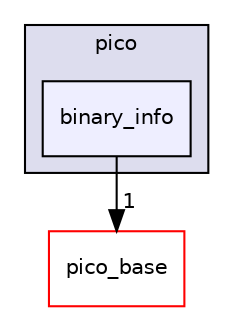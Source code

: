 digraph "pico_binary_info/include/pico/binary_info" {
  compound=true
  node [ fontsize="10", fontname="Helvetica"];
  edge [ labelfontsize="10", labelfontname="Helvetica"];
  subgraph clusterdir_95efa077cf14a4cd28caa4bcad11a067 {
    graph [ bgcolor="#ddddee", pencolor="black", label="pico" fontname="Helvetica", fontsize="10", URL="dir_95efa077cf14a4cd28caa4bcad11a067.html"]
  dir_406955ec5aa9217a5e14c7f88be49340 [shape=box, label="binary_info", style="filled", fillcolor="#eeeeff", pencolor="black", URL="dir_406955ec5aa9217a5e14c7f88be49340.html"];
  }
  dir_ee4ba4c32933fd9d1c9bce216e67756d [shape=box label="pico_base" fillcolor="white" style="filled" color="red" URL="dir_ee4ba4c32933fd9d1c9bce216e67756d.html"];
  dir_406955ec5aa9217a5e14c7f88be49340->dir_ee4ba4c32933fd9d1c9bce216e67756d [headlabel="1", labeldistance=1.5 headhref="dir_000016_000007.html"];
}
